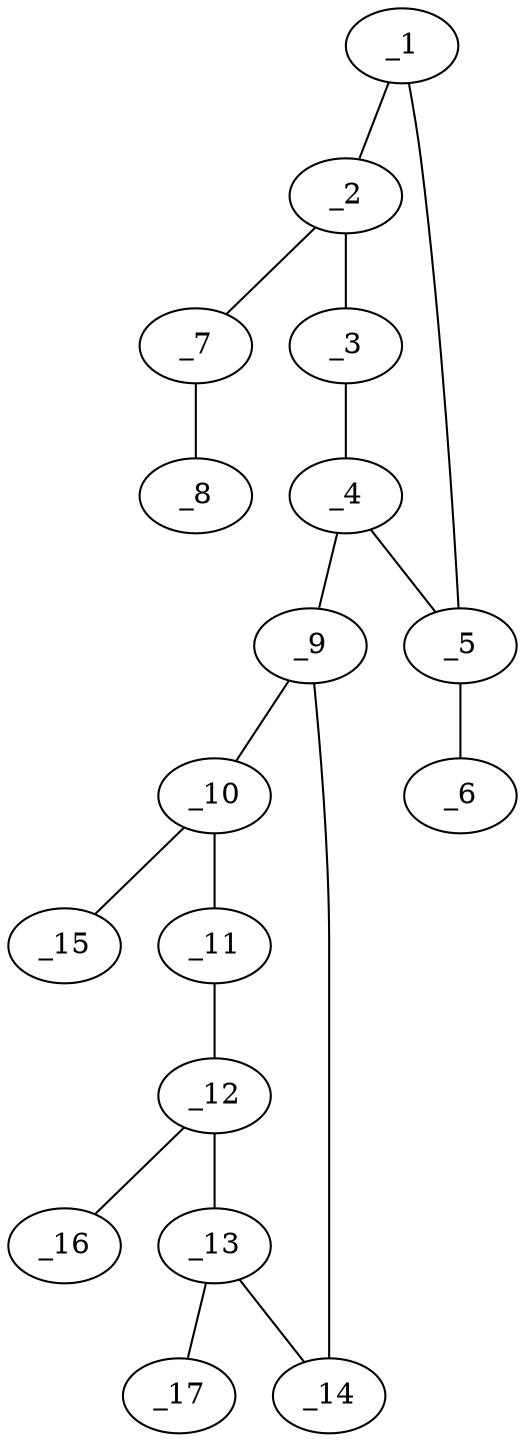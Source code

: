 graph molid635034 {
	_1	 [charge=0,
		chem=1,
		symbol="C  ",
		x="4.2321",
		y="1.9081"];
	_2	 [charge=0,
		chem=1,
		symbol="C  ",
		x="3.2321",
		y="1.9081"];
	_1 -- _2	 [valence=1];
	_5	 [charge=0,
		chem=1,
		symbol="C  ",
		x="4.5411",
		y="0.9571"];
	_1 -- _5	 [valence=1];
	_3	 [charge=0,
		chem=2,
		symbol="O  ",
		x="2.923",
		y="0.9571"];
	_2 -- _3	 [valence=1];
	_7	 [charge=0,
		chem=1,
		symbol="C  ",
		x="2.6443",
		y="2.7172"];
	_2 -- _7	 [valence=1];
	_4	 [charge=0,
		chem=1,
		symbol="C  ",
		x="3.7321",
		y="0.3693"];
	_3 -- _4	 [valence=1];
	_4 -- _5	 [valence=1];
	_9	 [charge=0,
		chem=4,
		symbol="N  ",
		x="3.7321",
		y="-0.6307"];
	_4 -- _9	 [valence=1];
	_6	 [charge=0,
		chem=22,
		symbol="F  ",
		x="5.4921",
		y="0.6481"];
	_5 -- _6	 [valence=1];
	_8	 [charge=0,
		chem=2,
		symbol="O  ",
		x="3.051",
		y="3.6307"];
	_7 -- _8	 [valence=1];
	_10	 [charge=0,
		chem=1,
		symbol="C  ",
		x="2.866",
		y="-1.1307"];
	_9 -- _10	 [valence=1];
	_14	 [charge=0,
		chem=1,
		symbol="C  ",
		x="4.5981",
		y="-1.1307"];
	_9 -- _14	 [valence=1];
	_11	 [charge=0,
		chem=4,
		symbol="N  ",
		x="2.866",
		y="-2.1307"];
	_10 -- _11	 [valence=1];
	_15	 [charge=0,
		chem=2,
		symbol="O  ",
		x=2,
		y="-0.6307"];
	_10 -- _15	 [valence=2];
	_12	 [charge=0,
		chem=1,
		symbol="C  ",
		x="3.732",
		y="-2.6307"];
	_11 -- _12	 [valence=1];
	_13	 [charge=0,
		chem=1,
		symbol="C  ",
		x="4.5981",
		y="-2.1307"];
	_12 -- _13	 [valence=1];
	_16	 [charge=0,
		chem=4,
		symbol="N  ",
		x="3.732",
		y="-3.6307"];
	_12 -- _16	 [valence=2];
	_13 -- _14	 [valence=2];
	_17	 [charge=0,
		chem=22,
		symbol="F  ",
		x="5.4641",
		y="-2.6307"];
	_13 -- _17	 [valence=1];
}
